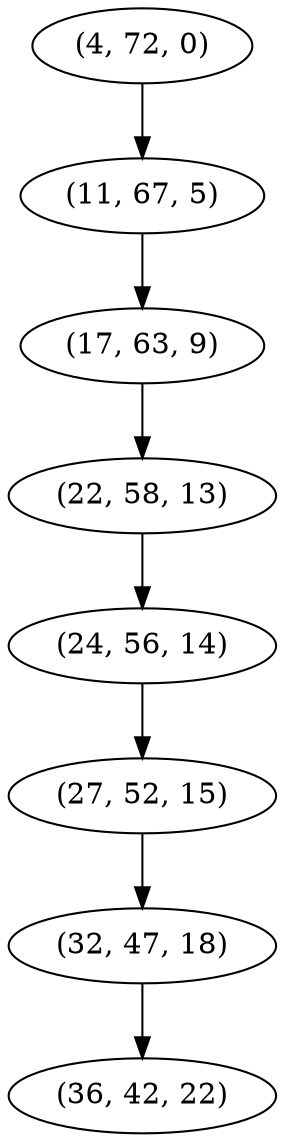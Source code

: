 digraph tree {
    "(4, 72, 0)";
    "(11, 67, 5)";
    "(17, 63, 9)";
    "(22, 58, 13)";
    "(24, 56, 14)";
    "(27, 52, 15)";
    "(32, 47, 18)";
    "(36, 42, 22)";
    "(4, 72, 0)" -> "(11, 67, 5)";
    "(11, 67, 5)" -> "(17, 63, 9)";
    "(17, 63, 9)" -> "(22, 58, 13)";
    "(22, 58, 13)" -> "(24, 56, 14)";
    "(24, 56, 14)" -> "(27, 52, 15)";
    "(27, 52, 15)" -> "(32, 47, 18)";
    "(32, 47, 18)" -> "(36, 42, 22)";
}
